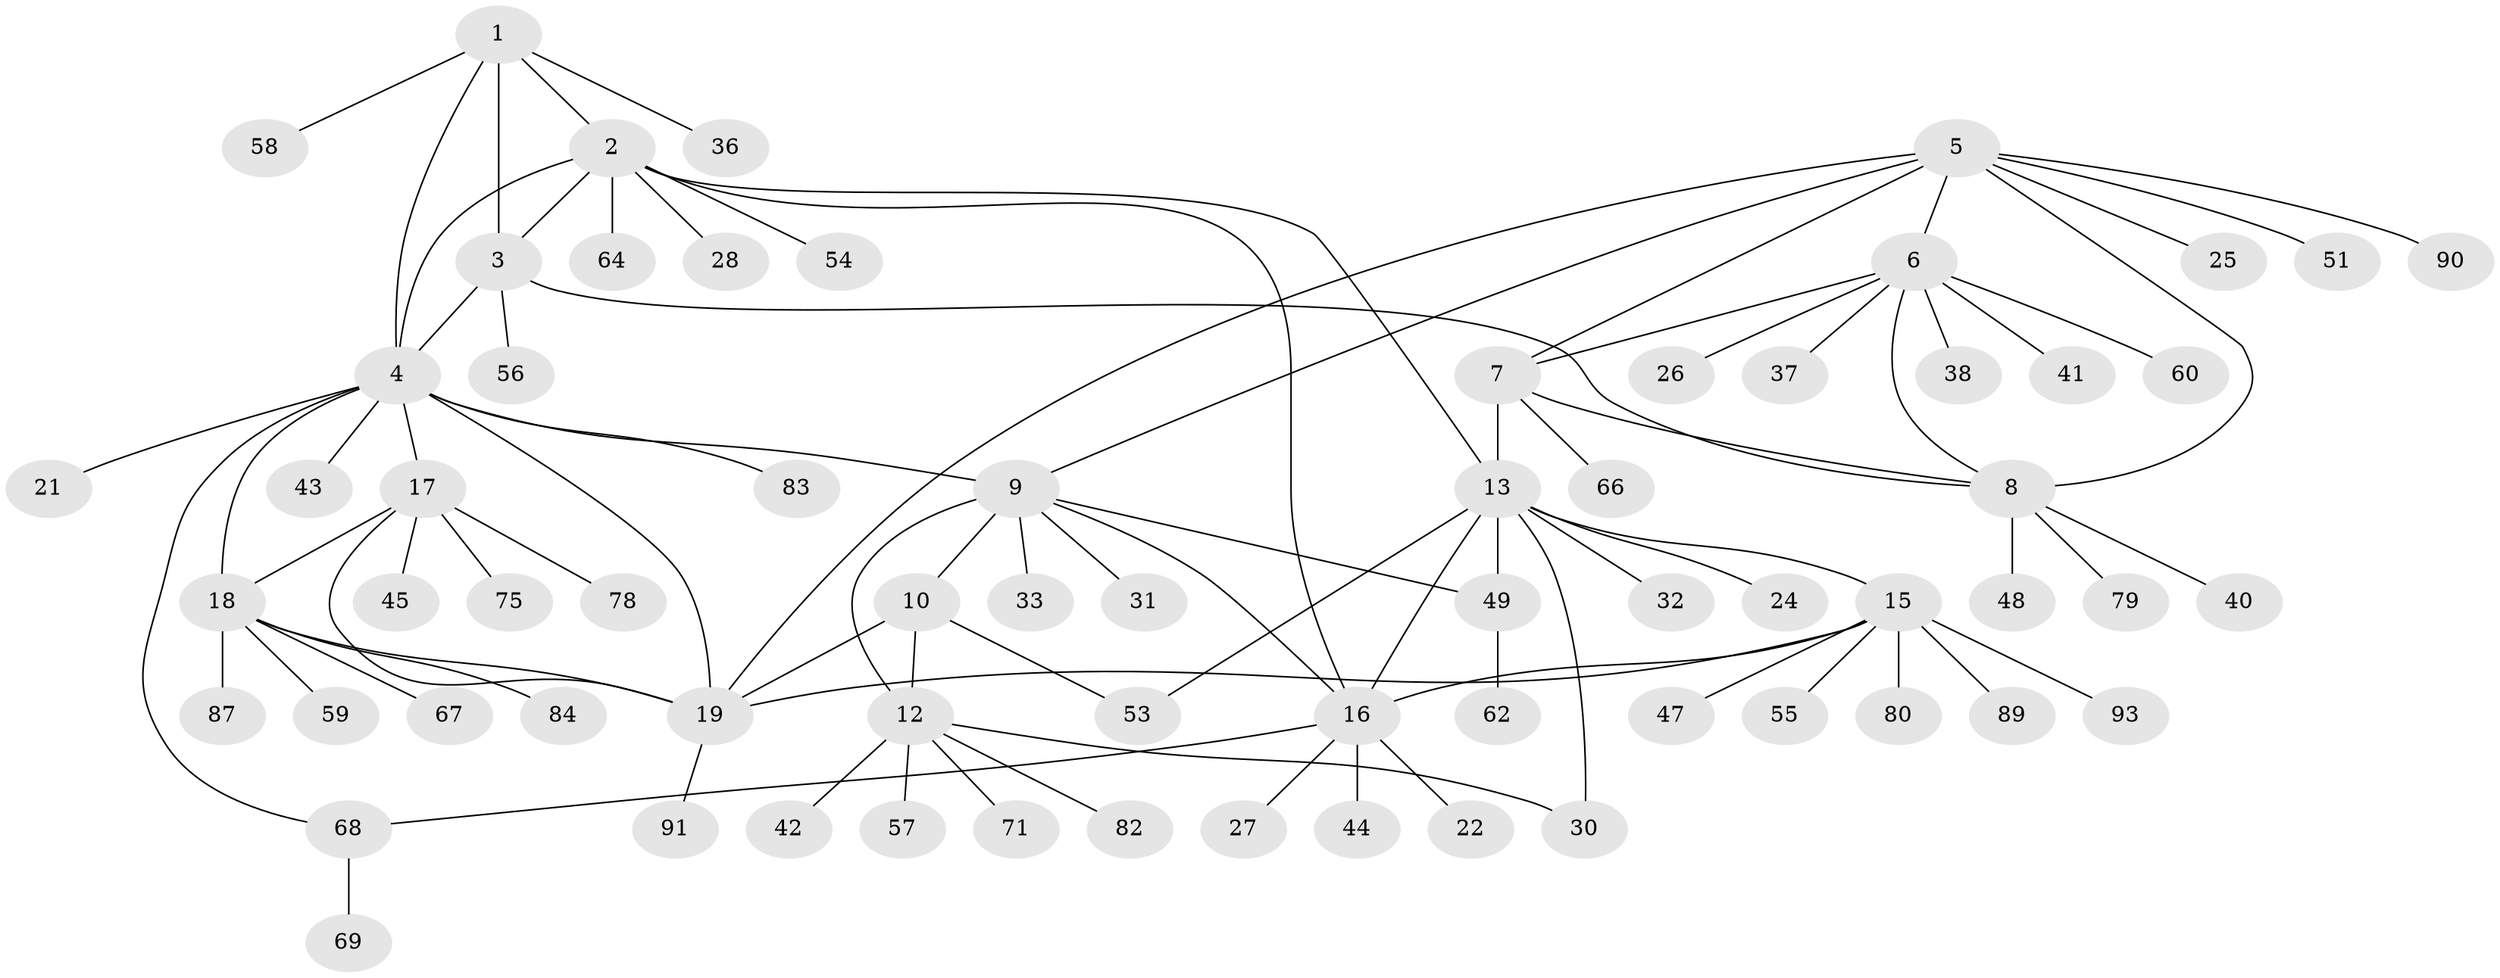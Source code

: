 // Generated by graph-tools (version 1.1) at 2025/24/03/03/25 07:24:17]
// undirected, 68 vertices, 89 edges
graph export_dot {
graph [start="1"]
  node [color=gray90,style=filled];
  1 [super="+34"];
  2 [super="+70"];
  3 [super="+86"];
  4 [super="+20"];
  5 [super="+74"];
  6 [super="+39"];
  7 [super="+23"];
  8 [super="+63"];
  9 [super="+11"];
  10 [super="+88"];
  12 [super="+29"];
  13 [super="+14"];
  15 [super="+52"];
  16 [super="+50"];
  17 [super="+35"];
  18 [super="+46"];
  19 [super="+76"];
  21;
  22;
  24;
  25;
  26;
  27 [super="+73"];
  28 [super="+85"];
  30;
  31 [super="+61"];
  32;
  33;
  36;
  37;
  38;
  40;
  41;
  42;
  43;
  44;
  45;
  47 [super="+92"];
  48;
  49;
  51;
  53;
  54;
  55;
  56 [super="+65"];
  57 [super="+81"];
  58;
  59;
  60 [super="+77"];
  62;
  64;
  66;
  67;
  68 [super="+72"];
  69;
  71;
  75;
  78;
  79;
  80;
  82;
  83;
  84;
  87;
  89;
  90;
  91;
  93;
  1 -- 2;
  1 -- 3;
  1 -- 4;
  1 -- 58;
  1 -- 36;
  2 -- 3;
  2 -- 4;
  2 -- 28;
  2 -- 54;
  2 -- 64;
  2 -- 13;
  2 -- 16;
  3 -- 4;
  3 -- 8;
  3 -- 56;
  4 -- 21;
  4 -- 9;
  4 -- 17;
  4 -- 18;
  4 -- 19;
  4 -- 83;
  4 -- 68;
  4 -- 43;
  5 -- 6;
  5 -- 7;
  5 -- 8;
  5 -- 19;
  5 -- 25;
  5 -- 51;
  5 -- 90;
  5 -- 9;
  6 -- 7;
  6 -- 8;
  6 -- 26;
  6 -- 37;
  6 -- 38;
  6 -- 41;
  6 -- 60;
  7 -- 8;
  7 -- 13;
  7 -- 66;
  8 -- 40;
  8 -- 48;
  8 -- 79;
  9 -- 10 [weight=2];
  9 -- 12 [weight=2];
  9 -- 16;
  9 -- 31;
  9 -- 33;
  9 -- 49;
  10 -- 12;
  10 -- 19;
  10 -- 53;
  12 -- 30;
  12 -- 42;
  12 -- 57;
  12 -- 71;
  12 -- 82;
  13 -- 15 [weight=2];
  13 -- 16 [weight=2];
  13 -- 24;
  13 -- 30;
  13 -- 49;
  13 -- 53;
  13 -- 32;
  15 -- 16;
  15 -- 19;
  15 -- 47;
  15 -- 55;
  15 -- 80;
  15 -- 89;
  15 -- 93;
  16 -- 22;
  16 -- 27;
  16 -- 44;
  16 -- 68;
  17 -- 18;
  17 -- 19;
  17 -- 45;
  17 -- 75;
  17 -- 78;
  18 -- 19;
  18 -- 59;
  18 -- 67;
  18 -- 84;
  18 -- 87;
  19 -- 91;
  49 -- 62;
  68 -- 69;
}
